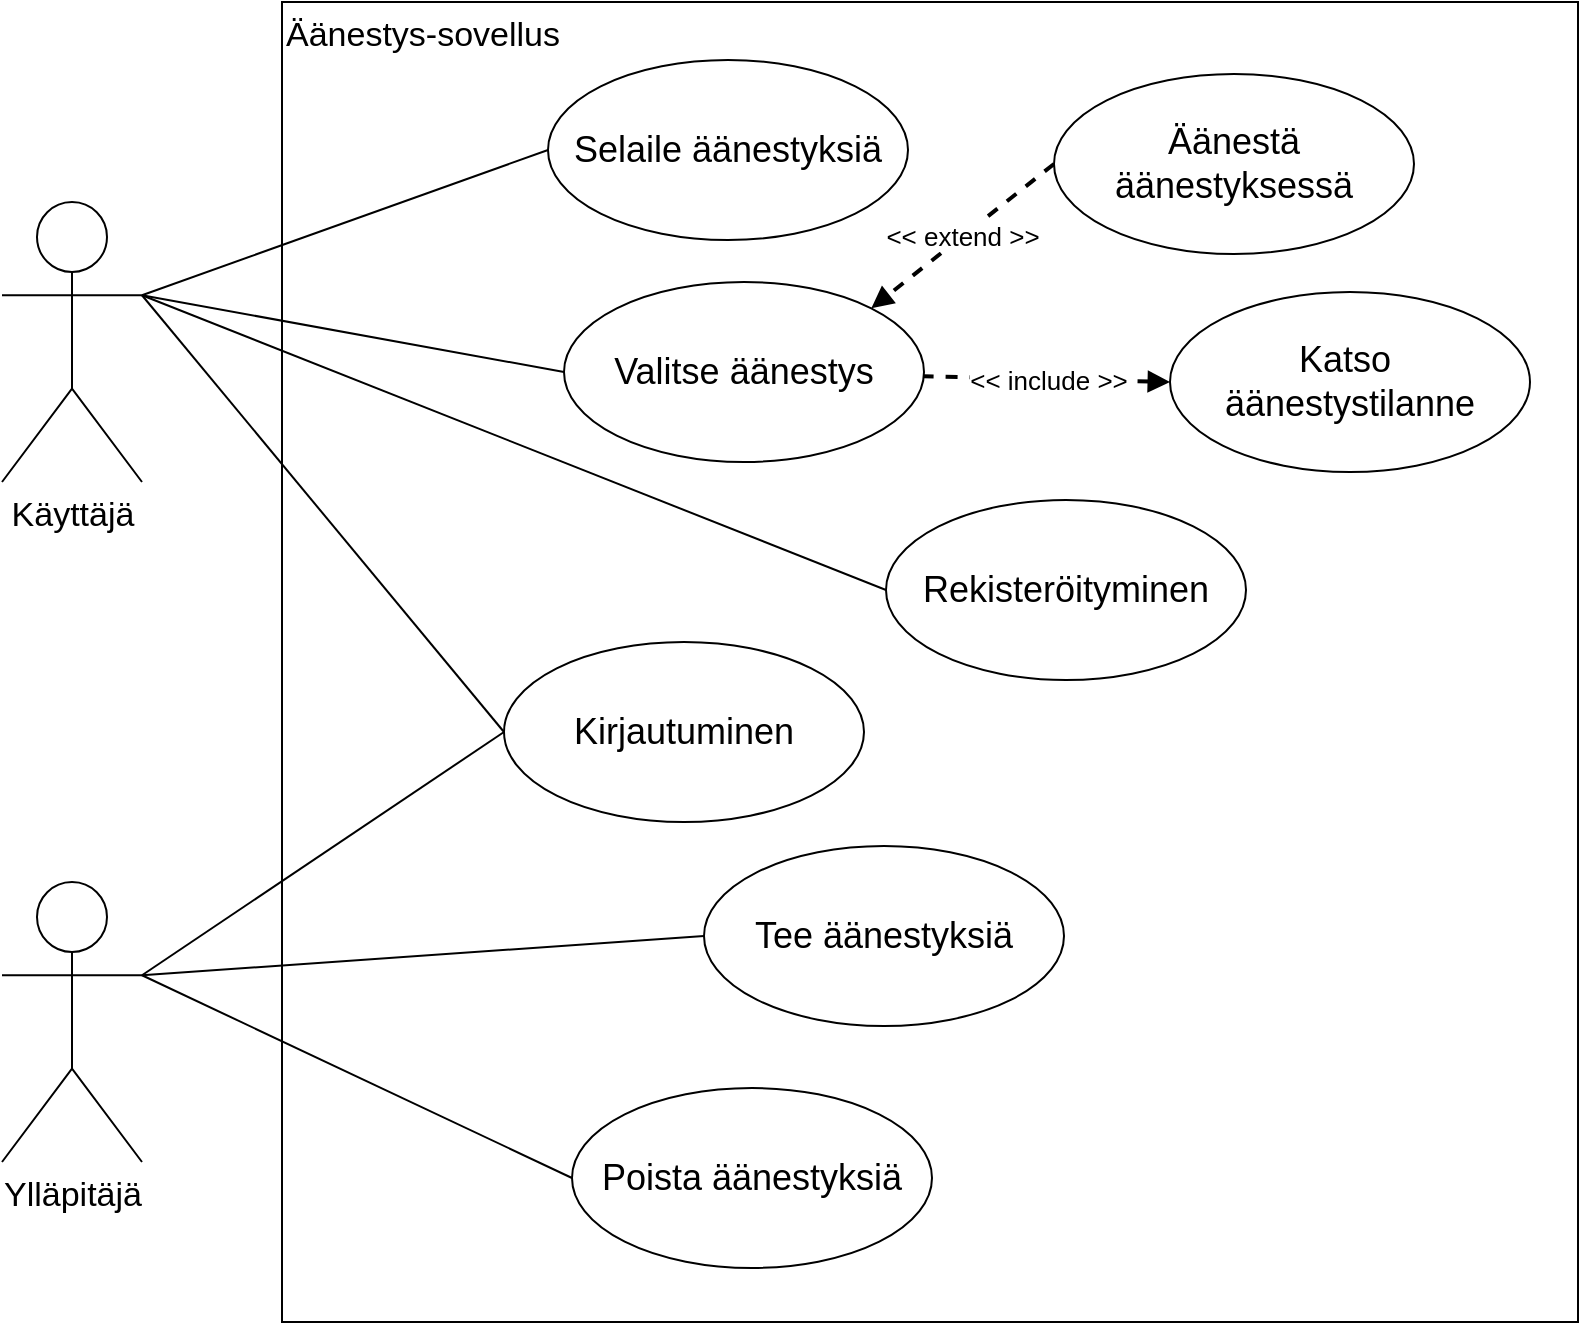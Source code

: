 <mxfile version="15.2.1" type="device"><diagram id="aMJmdSZc4l8r2ljoFjaH" name="Page-1"><mxGraphModel dx="1422" dy="800" grid="0" gridSize="10" guides="1" tooltips="1" connect="1" arrows="1" fold="1" page="1" pageScale="1" pageWidth="1169" pageHeight="827" math="0" shadow="0"><root><mxCell id="0"/><mxCell id="1" parent="0"/><mxCell id="9OXzbN1TFle5y4JEY5MP-1" value="Käyttäjä" style="shape=umlActor;verticalLabelPosition=bottom;verticalAlign=top;html=1;fontSize=17;" parent="1" vertex="1"><mxGeometry x="197" y="144" width="70" height="140" as="geometry"/></mxCell><mxCell id="9OXzbN1TFle5y4JEY5MP-6" value="Äänestys-sovellus" style="rounded=0;whiteSpace=wrap;html=1;fillColor=none;align=left;verticalAlign=top;fontSize=17;" parent="1" vertex="1"><mxGeometry x="337" y="44" width="648" height="660" as="geometry"/></mxCell><mxCell id="9OXzbN1TFle5y4JEY5MP-12" style="rounded=0;orthogonalLoop=1;jettySize=auto;html=1;exitX=0;exitY=0.5;exitDx=0;exitDy=0;entryX=1;entryY=0.333;entryDx=0;entryDy=0;entryPerimeter=0;fontSize=17;endArrow=none;endFill=0;" parent="1" source="9OXzbN1TFle5y4JEY5MP-7" target="9OXzbN1TFle5y4JEY5MP-1" edge="1"><mxGeometry relative="1" as="geometry"/></mxCell><mxCell id="9OXzbN1TFle5y4JEY5MP-7" value="Selaile äänestyksiä" style="ellipse;whiteSpace=wrap;html=1;fontSize=18;fillColor=default;" parent="1" vertex="1"><mxGeometry x="470" y="73" width="180" height="90" as="geometry"/></mxCell><mxCell id="9OXzbN1TFle5y4JEY5MP-13" style="edgeStyle=none;rounded=0;orthogonalLoop=1;jettySize=auto;html=1;exitX=0;exitY=0.5;exitDx=0;exitDy=0;entryX=1;entryY=0.333;entryDx=0;entryDy=0;entryPerimeter=0;fontSize=17;endArrow=none;endFill=0;" parent="1" source="9OXzbN1TFle5y4JEY5MP-10" target="9OXzbN1TFle5y4JEY5MP-1" edge="1"><mxGeometry relative="1" as="geometry"/></mxCell><mxCell id="9OXzbN1TFle5y4JEY5MP-10" value="Valitse äänestys" style="ellipse;whiteSpace=wrap;html=1;fontSize=18;fillColor=default;" parent="1" vertex="1"><mxGeometry x="478" y="184" width="180" height="90" as="geometry"/></mxCell><mxCell id="9OXzbN1TFle5y4JEY5MP-16" value="&amp;lt;&amp;lt; include &amp;gt;&amp;gt;" style="edgeStyle=none;rounded=0;orthogonalLoop=1;jettySize=auto;html=1;exitX=0;exitY=0.5;exitDx=0;exitDy=0;fontSize=13;endArrow=none;endFill=0;dashed=1;strokeWidth=2;startArrow=block;startFill=1;" parent="1" source="9OXzbN1TFle5y4JEY5MP-11" target="9OXzbN1TFle5y4JEY5MP-10" edge="1"><mxGeometry relative="1" as="geometry"/></mxCell><mxCell id="9OXzbN1TFle5y4JEY5MP-11" value="Katso&amp;nbsp; äänestystilanne" style="ellipse;whiteSpace=wrap;html=1;fontSize=18;fillColor=default;" parent="1" vertex="1"><mxGeometry x="781" y="189" width="180" height="90" as="geometry"/></mxCell><mxCell id="9OXzbN1TFle5y4JEY5MP-18" value="&amp;lt;&amp;lt; extend &amp;gt;&amp;gt;" style="edgeStyle=none;rounded=0;orthogonalLoop=1;jettySize=auto;html=1;exitX=0;exitY=0.5;exitDx=0;exitDy=0;fontSize=13;endArrow=block;endFill=1;dashed=1;strokeWidth=2;startArrow=none;startFill=0;entryX=1;entryY=0;entryDx=0;entryDy=0;" parent="1" source="9OXzbN1TFle5y4JEY5MP-14" target="9OXzbN1TFle5y4JEY5MP-10" edge="1"><mxGeometry relative="1" as="geometry"/></mxCell><mxCell id="9OXzbN1TFle5y4JEY5MP-14" value="Äänestä äänestyksessä" style="ellipse;whiteSpace=wrap;html=1;fontSize=18;fillColor=default;" parent="1" vertex="1"><mxGeometry x="723" y="80" width="180" height="90" as="geometry"/></mxCell><mxCell id="oOqyu5Uj0GJx8P__wsth-7" style="edgeStyle=none;rounded=0;orthogonalLoop=1;jettySize=auto;html=1;exitX=1;exitY=0.333;exitDx=0;exitDy=0;exitPerimeter=0;entryX=0;entryY=0.5;entryDx=0;entryDy=0;endArrow=none;endFill=0;" edge="1" parent="1" source="9OXzbN1TFle5y4JEY5MP-15" target="oOqyu5Uj0GJx8P__wsth-1"><mxGeometry relative="1" as="geometry"/></mxCell><mxCell id="9OXzbN1TFle5y4JEY5MP-15" value="Ylläpitäjä" style="shape=umlActor;verticalLabelPosition=bottom;verticalAlign=top;html=1;fontSize=17;" parent="1" vertex="1"><mxGeometry x="197" y="484" width="70" height="140" as="geometry"/></mxCell><mxCell id="9OXzbN1TFle5y4JEY5MP-21" style="edgeStyle=none;rounded=0;orthogonalLoop=1;jettySize=auto;html=1;exitX=0;exitY=0.5;exitDx=0;exitDy=0;entryX=1;entryY=0.333;entryDx=0;entryDy=0;entryPerimeter=0;fontSize=17;endArrow=none;endFill=0;" parent="1" source="9OXzbN1TFle5y4JEY5MP-19" target="9OXzbN1TFle5y4JEY5MP-15" edge="1"><mxGeometry relative="1" as="geometry"/></mxCell><mxCell id="9OXzbN1TFle5y4JEY5MP-19" value="Tee äänestyksiä" style="ellipse;whiteSpace=wrap;html=1;fontSize=18;fillColor=default;" parent="1" vertex="1"><mxGeometry x="548" y="466" width="180" height="90" as="geometry"/></mxCell><mxCell id="9OXzbN1TFle5y4JEY5MP-22" style="edgeStyle=none;rounded=0;orthogonalLoop=1;jettySize=auto;html=1;exitX=0;exitY=0.5;exitDx=0;exitDy=0;entryX=1;entryY=0.333;entryDx=0;entryDy=0;entryPerimeter=0;fontSize=17;endArrow=none;endFill=0;" parent="1" source="9OXzbN1TFle5y4JEY5MP-20" target="9OXzbN1TFle5y4JEY5MP-15" edge="1"><mxGeometry relative="1" as="geometry"/></mxCell><mxCell id="9OXzbN1TFle5y4JEY5MP-20" value="Poista äänestyksiä" style="ellipse;whiteSpace=wrap;html=1;fontSize=18;fillColor=default;" parent="1" vertex="1"><mxGeometry x="482" y="587" width="180" height="90" as="geometry"/></mxCell><mxCell id="oOqyu5Uj0GJx8P__wsth-6" style="edgeStyle=none;rounded=0;orthogonalLoop=1;jettySize=auto;html=1;exitX=0;exitY=0.5;exitDx=0;exitDy=0;entryX=1;entryY=0.333;entryDx=0;entryDy=0;entryPerimeter=0;endArrow=none;endFill=0;" edge="1" parent="1" source="oOqyu5Uj0GJx8P__wsth-1" target="9OXzbN1TFle5y4JEY5MP-1"><mxGeometry relative="1" as="geometry"/></mxCell><mxCell id="oOqyu5Uj0GJx8P__wsth-1" value="Kirjautuminen" style="ellipse;whiteSpace=wrap;html=1;fontSize=18;fillColor=default;" vertex="1" parent="1"><mxGeometry x="448" y="364" width="180" height="90" as="geometry"/></mxCell><mxCell id="oOqyu5Uj0GJx8P__wsth-5" style="rounded=0;orthogonalLoop=1;jettySize=auto;html=1;exitX=0;exitY=0.5;exitDx=0;exitDy=0;entryX=1;entryY=0.333;entryDx=0;entryDy=0;entryPerimeter=0;endArrow=none;endFill=0;" edge="1" parent="1" source="oOqyu5Uj0GJx8P__wsth-4" target="9OXzbN1TFle5y4JEY5MP-1"><mxGeometry relative="1" as="geometry"/></mxCell><mxCell id="oOqyu5Uj0GJx8P__wsth-4" value="Rekisteröityminen" style="ellipse;whiteSpace=wrap;html=1;fontSize=18;fillColor=default;" vertex="1" parent="1"><mxGeometry x="639" y="293" width="180" height="90" as="geometry"/></mxCell></root></mxGraphModel></diagram></mxfile>
